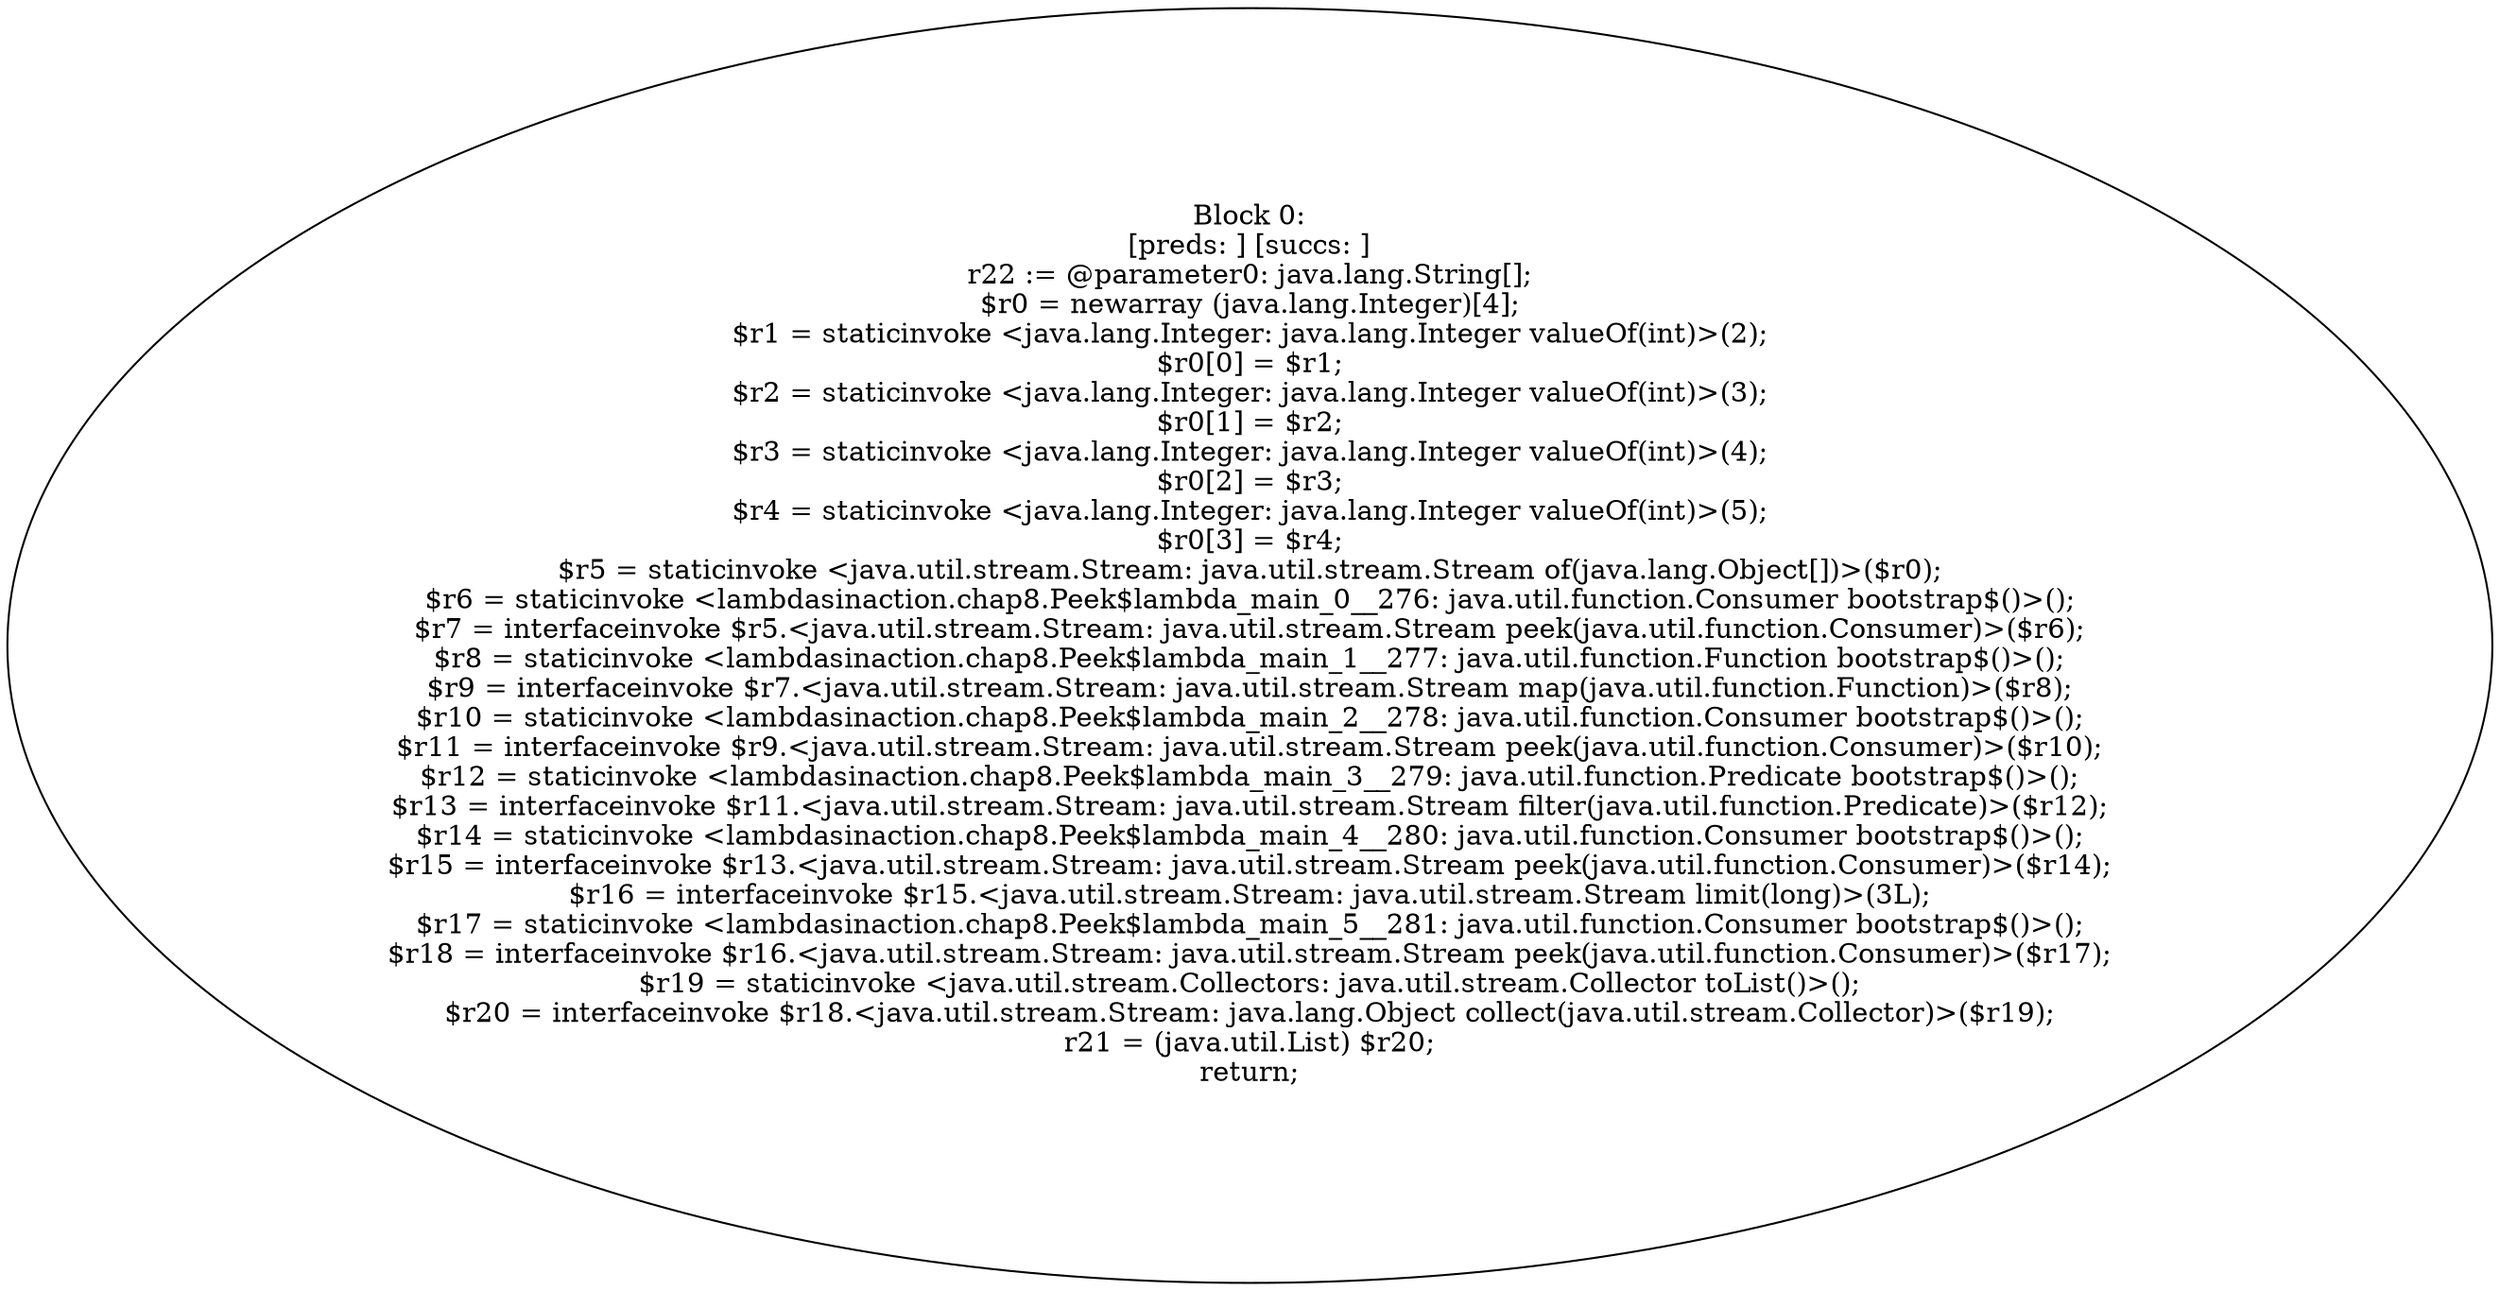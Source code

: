 digraph "unitGraph" {
    "Block 0:
[preds: ] [succs: ]
r22 := @parameter0: java.lang.String[];
$r0 = newarray (java.lang.Integer)[4];
$r1 = staticinvoke <java.lang.Integer: java.lang.Integer valueOf(int)>(2);
$r0[0] = $r1;
$r2 = staticinvoke <java.lang.Integer: java.lang.Integer valueOf(int)>(3);
$r0[1] = $r2;
$r3 = staticinvoke <java.lang.Integer: java.lang.Integer valueOf(int)>(4);
$r0[2] = $r3;
$r4 = staticinvoke <java.lang.Integer: java.lang.Integer valueOf(int)>(5);
$r0[3] = $r4;
$r5 = staticinvoke <java.util.stream.Stream: java.util.stream.Stream of(java.lang.Object[])>($r0);
$r6 = staticinvoke <lambdasinaction.chap8.Peek$lambda_main_0__276: java.util.function.Consumer bootstrap$()>();
$r7 = interfaceinvoke $r5.<java.util.stream.Stream: java.util.stream.Stream peek(java.util.function.Consumer)>($r6);
$r8 = staticinvoke <lambdasinaction.chap8.Peek$lambda_main_1__277: java.util.function.Function bootstrap$()>();
$r9 = interfaceinvoke $r7.<java.util.stream.Stream: java.util.stream.Stream map(java.util.function.Function)>($r8);
$r10 = staticinvoke <lambdasinaction.chap8.Peek$lambda_main_2__278: java.util.function.Consumer bootstrap$()>();
$r11 = interfaceinvoke $r9.<java.util.stream.Stream: java.util.stream.Stream peek(java.util.function.Consumer)>($r10);
$r12 = staticinvoke <lambdasinaction.chap8.Peek$lambda_main_3__279: java.util.function.Predicate bootstrap$()>();
$r13 = interfaceinvoke $r11.<java.util.stream.Stream: java.util.stream.Stream filter(java.util.function.Predicate)>($r12);
$r14 = staticinvoke <lambdasinaction.chap8.Peek$lambda_main_4__280: java.util.function.Consumer bootstrap$()>();
$r15 = interfaceinvoke $r13.<java.util.stream.Stream: java.util.stream.Stream peek(java.util.function.Consumer)>($r14);
$r16 = interfaceinvoke $r15.<java.util.stream.Stream: java.util.stream.Stream limit(long)>(3L);
$r17 = staticinvoke <lambdasinaction.chap8.Peek$lambda_main_5__281: java.util.function.Consumer bootstrap$()>();
$r18 = interfaceinvoke $r16.<java.util.stream.Stream: java.util.stream.Stream peek(java.util.function.Consumer)>($r17);
$r19 = staticinvoke <java.util.stream.Collectors: java.util.stream.Collector toList()>();
$r20 = interfaceinvoke $r18.<java.util.stream.Stream: java.lang.Object collect(java.util.stream.Collector)>($r19);
r21 = (java.util.List) $r20;
return;
"
}
